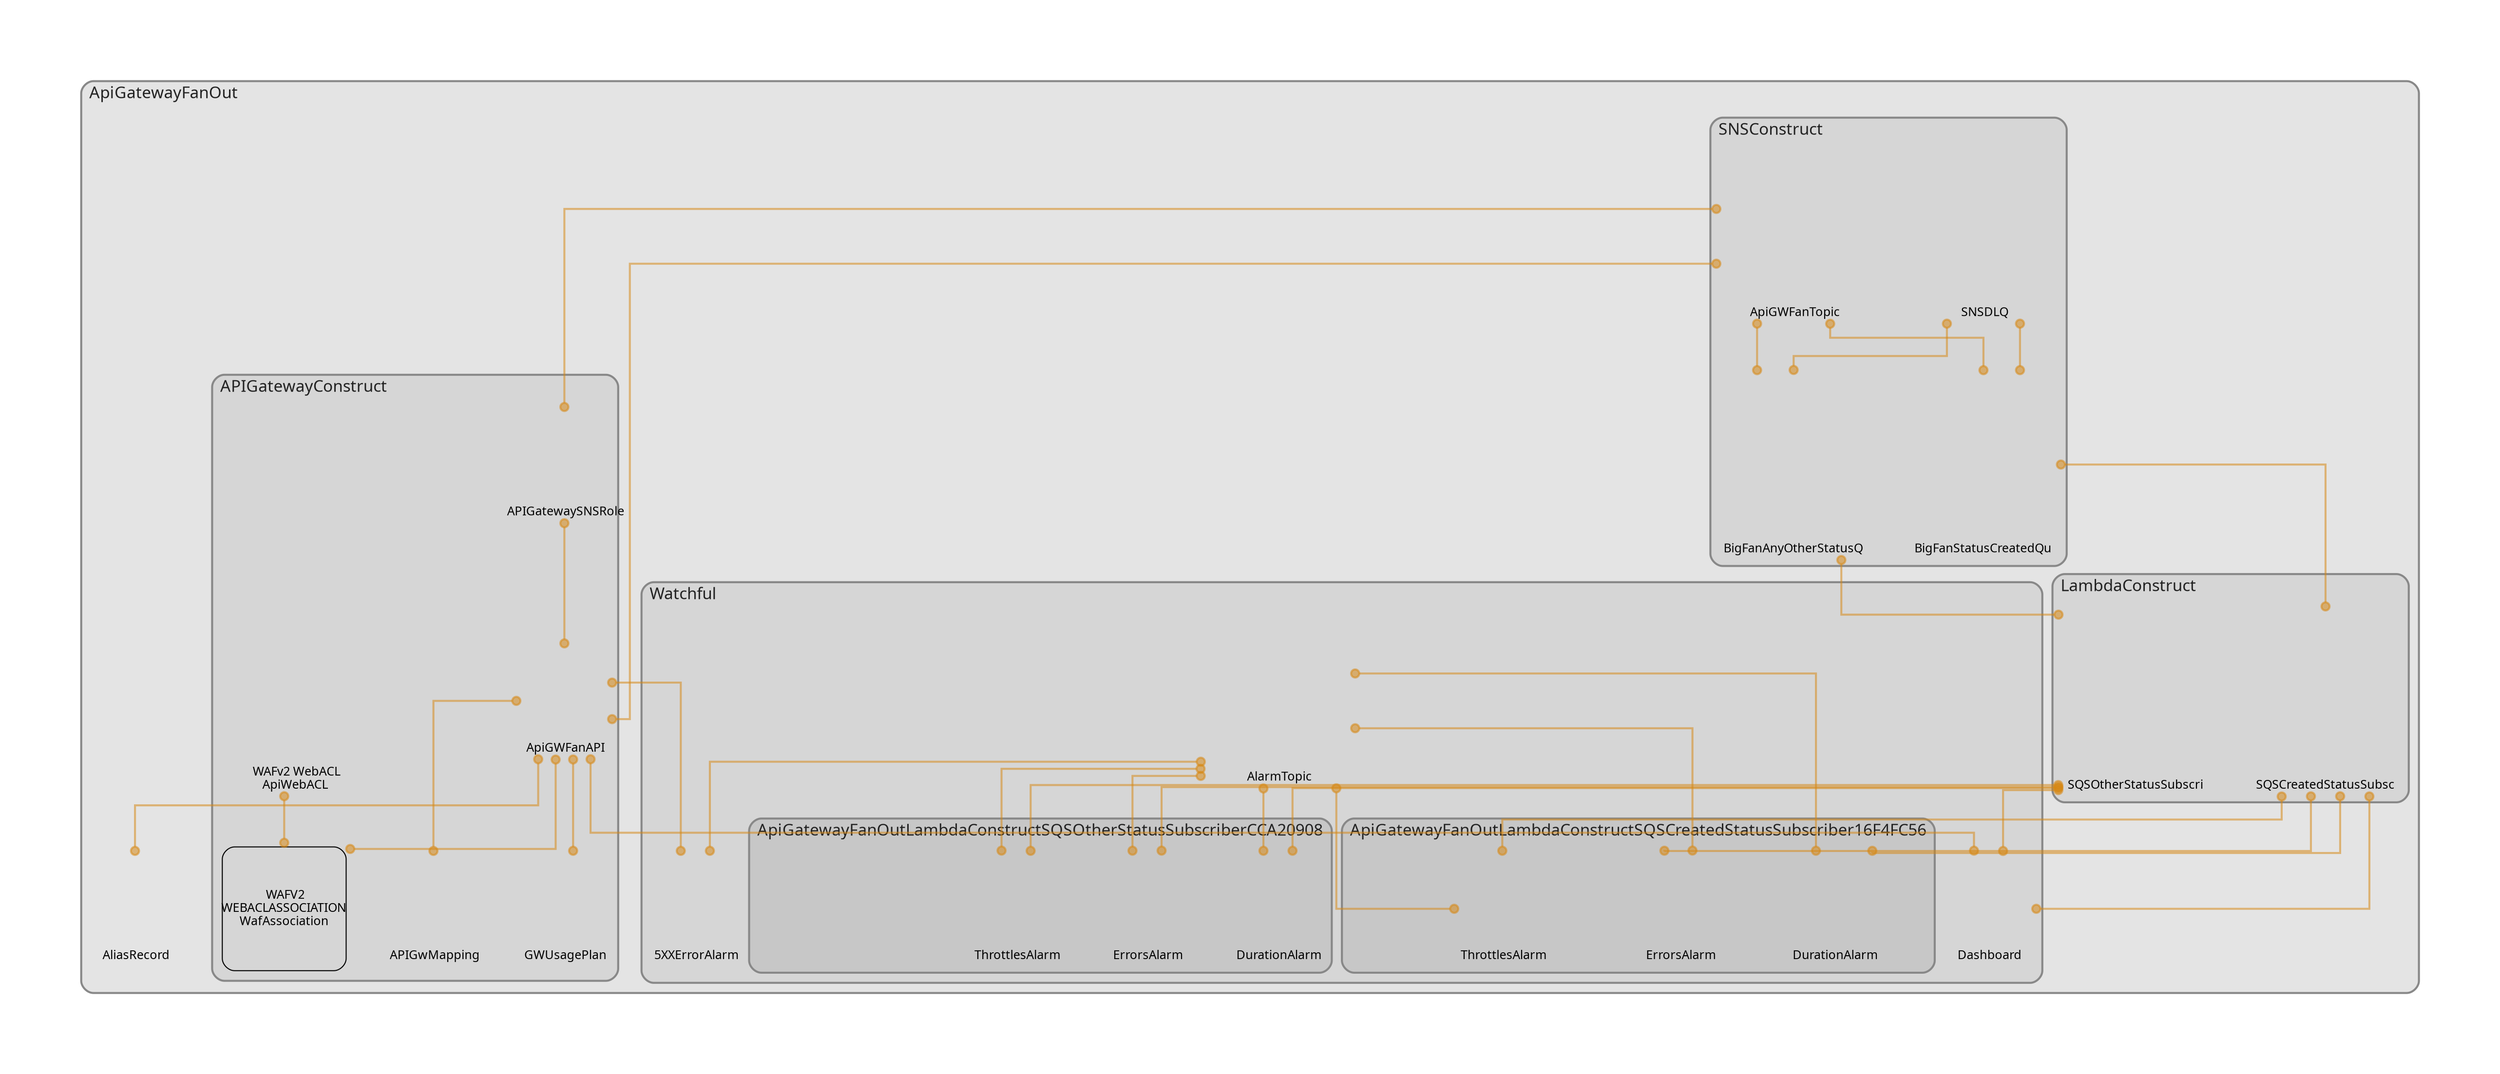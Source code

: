 digraph "Diagram" {
  splines = "ortho";
  pad = "1.0";
  nodesep = "0.60";
  ranksep = "0.75";
  fontname = "Sans-Serif";
  fontsize = "15";
  dpi = "200";
  rankdir = "BT";
  compound = "true";
  fontcolor = "#222222";
  edge [
    color = "#D5871488",
    penwidth = 2,
    arrowhead = "dot",
    arrowtail = "dot",
  ];
  node [
    shape = "box",
    style = "rounded",
    fixedsize = true,
    width = 1.7,
    height = 1.7,
    labelloc = "c",
    imagescale = true,
    fontname = "Sans-Serif",
    fontsize = 8,
    margin = 8,
  ];
  subgraph "ApiGatewayFanOut" {
    subgraph "cluster-SubGraph.ApiGatewayFanOut" {
      graph [
        label = "ApiGatewayFanOut",
        labelloc = "b",
        labeljust = "l",
        margin = "10",
        fontsize = "16",
        penwidth = "2",
        pencolor = "#888888",
        style = "filled,rounded",
        fillcolor = "#e4e4e4",
      ];
      "ApiGatewayFanOut/AliasRecord" [
        label = " AliasRecord",
        fontsize = 12,
        image = "/mnt/c/coderepo/cdk-api-gateway/node_modules/cdk-dia/icons/aws/Resource/Res_Networking-and-Content-Delivery/Res_48_Dark/Res_Amazon-Route-53-Hosted-Zone_48_Dark_gen.png",
        imagescale = "true",
        imagepos = "tc",
        penwidth = "0",
        shape = "node",
        fixedsize = "true",
        labelloc = "b",
        width = 1.2,
        height = 1.466,
      ];
      subgraph "cluster-SubGraph.Watchful" {
        graph [
          label = "Watchful",
          labelloc = "b",
          labeljust = "l",
          margin = "10",
          fontsize = "16",
          penwidth = "2",
          pencolor = "#888888",
          style = "filled,rounded",
          fillcolor = "#d6d6d6",
        ];
        "ApiGatewayFanOut/Watchful/AlarmTopic" [
          label = " AlarmTopic",
          fontsize = 12,
          image = "/mnt/c/coderepo/cdk-api-gateway/node_modules/cdk-dia/icons/aws/Service/Arch_App-Integration/Arch_64/Arch_AWS-Simple-Notification-Service_64@5x.png",
          imagescale = "true",
          imagepos = "tc",
          penwidth = "0",
          shape = "node",
          fixedsize = "true",
          labelloc = "b",
          width = 2,
          height = 2.266,
        ];
        "ApiGatewayFanOut/Watchful/Dashboard" [
          label = " Dashboard",
          fontsize = 12,
          image = "/mnt/c/coderepo/cdk-api-gateway/node_modules/cdk-dia/icons/aws/Service/Arch_Management-Governance/64/Arch_Amazon-CloudWatch_64@5x.png",
          imagescale = "true",
          imagepos = "tc",
          penwidth = "0",
          shape = "node",
          fixedsize = "true",
          labelloc = "b",
          width = 1.2,
          height = 1.466,
        ];
        "ApiGatewayFanOut/Watchful/ApiGatewayFanOutAPIGatewayConstructApiGWFanAPI42100D82/5XXErrorAlarm" [
          label = " 5XXErrorAlarm",
          fontsize = 12,
          image = "/mnt/c/coderepo/cdk-api-gateway/node_modules/cdk-dia/icons/aws/Service/Arch_Management-Governance/64/Arch_Amazon-CloudWatch_64@5x.png",
          imagescale = "true",
          imagepos = "tc",
          penwidth = "0",
          shape = "node",
          fixedsize = "true",
          labelloc = "b",
          width = 1.2,
          height = 1.466,
        ];
        subgraph "cluster-SubGraph.ApiGatewayFanOutLambdaConstructSQSCreatedStatusSubscriber16F4FC56" {
          graph [
            label = "ApiGatewayFanOutLambdaConstructSQSCreatedStatusSubscriber16F4FC56",
            labelloc = "b",
            labeljust = "l",
            margin = "10",
            fontsize = "16",
            penwidth = "2",
            pencolor = "#888888",
            style = "filled,rounded",
            fillcolor = "#c7c7c7",
          ];
          "ApiGatewayFanOut/Watchful/ApiGatewayFanOutLambdaConstructSQSCreatedStatusSubscriber16F4FC56/ErrorsAlarm" [
            label = " ErrorsAlarm",
            fontsize = 12,
            image = "/mnt/c/coderepo/cdk-api-gateway/node_modules/cdk-dia/icons/aws/Service/Arch_Management-Governance/64/Arch_Amazon-CloudWatch_64@5x.png",
            imagescale = "true",
            imagepos = "tc",
            penwidth = "0",
            shape = "node",
            fixedsize = "true",
            labelloc = "b",
            width = 1.2,
            height = 1.466,
          ];
          "ApiGatewayFanOut/Watchful/ApiGatewayFanOutLambdaConstructSQSCreatedStatusSubscriber16F4FC56/ThrottlesAlarm" [
            label = " ThrottlesAlarm",
            fontsize = 12,
            image = "/mnt/c/coderepo/cdk-api-gateway/node_modules/cdk-dia/icons/aws/Service/Arch_Management-Governance/64/Arch_Amazon-CloudWatch_64@5x.png",
            imagescale = "true",
            imagepos = "tc",
            penwidth = "0",
            shape = "node",
            fixedsize = "true",
            labelloc = "b",
            width = 1.2,
            height = 1.466,
          ];
          "ApiGatewayFanOut/Watchful/ApiGatewayFanOutLambdaConstructSQSCreatedStatusSubscriber16F4FC56/DurationAlarm" [
            label = " DurationAlarm",
            fontsize = 12,
            image = "/mnt/c/coderepo/cdk-api-gateway/node_modules/cdk-dia/icons/aws/Service/Arch_Management-Governance/64/Arch_Amazon-CloudWatch_64@5x.png",
            imagescale = "true",
            imagepos = "tc",
            penwidth = "0",
            shape = "node",
            fixedsize = "true",
            labelloc = "b",
            width = 1.2,
            height = 1.466,
          ];
        }
        subgraph "cluster-SubGraph.ApiGatewayFanOutLambdaConstructSQSOtherStatusSubscriberCCA20908" {
          graph [
            label = "ApiGatewayFanOutLambdaConstructSQSOtherStatusSubscriberCCA20908",
            labelloc = "b",
            labeljust = "l",
            margin = "10",
            fontsize = "16",
            penwidth = "2",
            pencolor = "#888888",
            style = "filled,rounded",
            fillcolor = "#c7c7c7",
          ];
          "ApiGatewayFanOut/Watchful/ApiGatewayFanOutLambdaConstructSQSOtherStatusSubscriberCCA20908/ErrorsAlarm" [
            label = " ErrorsAlarm",
            fontsize = 12,
            image = "/mnt/c/coderepo/cdk-api-gateway/node_modules/cdk-dia/icons/aws/Service/Arch_Management-Governance/64/Arch_Amazon-CloudWatch_64@5x.png",
            imagescale = "true",
            imagepos = "tc",
            penwidth = "0",
            shape = "node",
            fixedsize = "true",
            labelloc = "b",
            width = 1.2,
            height = 1.466,
          ];
          "ApiGatewayFanOut/Watchful/ApiGatewayFanOutLambdaConstructSQSOtherStatusSubscriberCCA20908/ThrottlesAlarm" [
            label = " ThrottlesAlarm",
            fontsize = 12,
            image = "/mnt/c/coderepo/cdk-api-gateway/node_modules/cdk-dia/icons/aws/Service/Arch_Management-Governance/64/Arch_Amazon-CloudWatch_64@5x.png",
            imagescale = "true",
            imagepos = "tc",
            penwidth = "0",
            shape = "node",
            fixedsize = "true",
            labelloc = "b",
            width = 1.2,
            height = 1.466,
          ];
          "ApiGatewayFanOut/Watchful/ApiGatewayFanOutLambdaConstructSQSOtherStatusSubscriberCCA20908/DurationAlarm" [
            label = " DurationAlarm",
            fontsize = 12,
            image = "/mnt/c/coderepo/cdk-api-gateway/node_modules/cdk-dia/icons/aws/Service/Arch_Management-Governance/64/Arch_Amazon-CloudWatch_64@5x.png",
            imagescale = "true",
            imagepos = "tc",
            penwidth = "0",
            shape = "node",
            fixedsize = "true",
            labelloc = "b",
            width = 1.2,
            height = 1.466,
          ];
        }
      }
      subgraph "cluster-SubGraph.SNSConstruct" {
        graph [
          label = "SNSConstruct",
          labelloc = "b",
          labeljust = "l",
          margin = "10",
          fontsize = "16",
          penwidth = "2",
          pencolor = "#888888",
          style = "filled,rounded",
          fillcolor = "#d6d6d6",
        ];
        "ApiGatewayFanOut/SNSConstruct/ApiGWFanTopic" [
          label = " ApiGWFanTopic",
          fontsize = 12,
          image = "/mnt/c/coderepo/cdk-api-gateway/node_modules/cdk-dia/icons/aws/Service/Arch_App-Integration/Arch_64/Arch_AWS-Simple-Notification-Service_64@5x.png",
          imagescale = "true",
          imagepos = "tc",
          penwidth = "0",
          shape = "node",
          fixedsize = "true",
          labelloc = "b",
          width = 2,
          height = 2.266,
        ];
        "ApiGatewayFanOut/SNSConstruct/SNSDLQ" [
          label = " SNSDLQ",
          fontsize = 12,
          image = "/mnt/c/coderepo/cdk-api-gateway/node_modules/cdk-dia/icons/aws/Service/Arch_App-Integration/Arch_64/Arch_AWS-Simple-Queue-Service_64@5x.png",
          imagescale = "true",
          imagepos = "tc",
          penwidth = "0",
          shape = "node",
          fixedsize = "true",
          labelloc = "b",
          width = 2,
          height = 2.266,
        ];
        "ApiGatewayFanOut/SNSConstruct/BigFanStatusCreatedQueue" [
          label = "\nBigFanStatusCreatedQu",
          fontsize = 12,
          image = "/mnt/c/coderepo/cdk-api-gateway/node_modules/cdk-dia/icons/aws/Service/Arch_App-Integration/Arch_64/Arch_AWS-Simple-Queue-Service_64@5x.png",
          imagescale = "true",
          imagepos = "tc",
          penwidth = "0",
          shape = "node",
          fixedsize = "true",
          labelloc = "b",
          width = 2,
          height = 2.4819999999999998,
        ];
        "ApiGatewayFanOut/SNSConstruct/BigFanAnyOtherStatusQueue" [
          label = "\nBigFanAnyOtherStatusQ",
          fontsize = 12,
          image = "/mnt/c/coderepo/cdk-api-gateway/node_modules/cdk-dia/icons/aws/Service/Arch_App-Integration/Arch_64/Arch_AWS-Simple-Queue-Service_64@5x.png",
          imagescale = "true",
          imagepos = "tc",
          penwidth = "0",
          shape = "node",
          fixedsize = "true",
          labelloc = "b",
          width = 2,
          height = 2.4819999999999998,
        ];
      }
      subgraph "cluster-SubGraph.LambdaConstruct" {
        graph [
          label = "LambdaConstruct",
          labelloc = "b",
          labeljust = "l",
          margin = "10",
          fontsize = "16",
          penwidth = "2",
          pencolor = "#888888",
          style = "filled,rounded",
          fillcolor = "#d6d6d6",
        ];
        "ApiGatewayFanOut/LambdaConstruct/SQSCreatedStatusSubscriber" [
          label = "\nSQSCreatedStatusSubsc",
          fontsize = 12,
          image = "/mnt/c/coderepo/cdk-api-gateway/node_modules/cdk-dia/icons/aws/Service/Arch_Compute/64/Arch_AWS-Lambda_64@5x.png",
          imagescale = "true",
          imagepos = "tc",
          penwidth = "0",
          shape = "node",
          fixedsize = "true",
          labelloc = "b",
          width = 2,
          height = 2.4819999999999998,
        ];
        "ApiGatewayFanOut/LambdaConstruct/SQSOtherStatusSubscriber" [
          label = "\nSQSOtherStatusSubscri",
          fontsize = 12,
          image = "/mnt/c/coderepo/cdk-api-gateway/node_modules/cdk-dia/icons/aws/Service/Arch_Compute/64/Arch_AWS-Lambda_64@5x.png",
          imagescale = "true",
          imagepos = "tc",
          penwidth = "0",
          shape = "node",
          fixedsize = "true",
          labelloc = "b",
          width = 2,
          height = 2.4819999999999998,
        ];
      }
      subgraph "cluster-SubGraph.APIGatewayConstruct" {
        graph [
          label = "APIGatewayConstruct",
          labelloc = "b",
          labeljust = "l",
          margin = "10",
          fontsize = "16",
          penwidth = "2",
          pencolor = "#888888",
          style = "filled,rounded",
          fillcolor = "#d6d6d6",
        ];
        "ApiGatewayFanOut/APIGatewayConstruct/ApiGWFanAPI" [
          label = " ApiGWFanAPI",
          fontsize = 12,
          image = "/mnt/c/coderepo/cdk-api-gateway/node_modules/cdk-dia/icons/aws/Service/Arch_Networking-Content/64/Arch_Amazon-API-Gateway_64@5x.png",
          imagescale = "true",
          imagepos = "tc",
          penwidth = "0",
          shape = "node",
          fixedsize = "true",
          labelloc = "b",
          width = 1.2,
          height = 1.466,
        ];
        "ApiGatewayFanOut/APIGatewayConstruct/GWUsagePlan" [
          label = " GWUsagePlan",
          fontsize = 12,
          image = "/mnt/c/coderepo/cdk-api-gateway/node_modules/cdk-dia/icons/aws/Service/Arch_Networking-Content/64/Arch_Amazon-API-Gateway_64@5x.png",
          imagescale = "true",
          imagepos = "tc",
          penwidth = "0",
          shape = "node",
          fixedsize = "true",
          labelloc = "b",
          width = 1.2,
          height = 1.466,
        ];
        "ApiGatewayFanOut/APIGatewayConstruct/APIGatewaySNSRole" [
          label = " APIGatewaySNSRole",
          fontsize = 12,
          image = "/mnt/c/coderepo/cdk-api-gateway/node_modules/cdk-dia/icons/aws/Service/Arch_Security-Identity-Compliance/64/Arch_AWS-Identity-and-Access-Management_64@5x.png",
          imagescale = "true",
          imagepos = "tc",
          penwidth = "0",
          shape = "node",
          fixedsize = "true",
          labelloc = "b",
          width = 1.2,
          height = 1.466,
        ];
        "ApiGatewayFanOut/APIGatewayConstruct/APIGwMapping" [
          label = " APIGwMapping",
          fontsize = 12,
          image = "/mnt/c/coderepo/cdk-api-gateway/node_modules/cdk-dia/icons/aws/Service/Arch_Networking-Content/64/Arch_Amazon-API-Gateway_64@5x.png",
          imagescale = "true",
          imagepos = "tc",
          penwidth = "0",
          shape = "node",
          fixedsize = "true",
          labelloc = "b",
          width = 1.2,
          height = 1.466,
        ];
        "ApiGatewayFanOut/APIGatewayConstruct/ApiWebACL" [
          label = " WAFv2 WebACL\nApiWebACL",
          fontsize = 12,
          image = "/mnt/c/coderepo/cdk-api-gateway/node_modules/cdk-dia/icons/aws/Service/Arch_Security-Identity-Compliance/64/Arch_AWS-WAF_64@5x.png",
          imagescale = "true",
          imagepos = "tc",
          penwidth = "0",
          shape = "node",
          fixedsize = "true",
          labelloc = "b",
          width = 2,
          height = 2.4819999999999998,
        ];
        "ApiGatewayFanOut/APIGatewayConstruct/WafAssociation" [
          label = " WAFV2\nWEBACLASSOCIATION\nWafAssociation",
          fontsize = 12,
        ];
      }
    }
  }
  "ApiGatewayFanOut/Watchful/Dashboard" -> "ApiGatewayFanOut/LambdaConstruct/SQSCreatedStatusSubscriber" [
    dir = "both",
  ];
  "ApiGatewayFanOut/Watchful/Dashboard" -> "ApiGatewayFanOut/LambdaConstruct/SQSOtherStatusSubscriber" [
    dir = "both",
  ];
  "ApiGatewayFanOut/Watchful/Dashboard" -> "ApiGatewayFanOut/APIGatewayConstruct/ApiGWFanAPI" [
    dir = "both",
  ];
  "ApiGatewayFanOut/Watchful/ApiGatewayFanOutLambdaConstructSQSCreatedStatusSubscriber16F4FC56/ErrorsAlarm" -> "ApiGatewayFanOut/Watchful/AlarmTopic" [
    dir = "both",
  ];
  "ApiGatewayFanOut/Watchful/ApiGatewayFanOutLambdaConstructSQSCreatedStatusSubscriber16F4FC56/ErrorsAlarm" -> "ApiGatewayFanOut/LambdaConstruct/SQSCreatedStatusSubscriber" [
    dir = "both",
  ];
  "ApiGatewayFanOut/Watchful/ApiGatewayFanOutLambdaConstructSQSCreatedStatusSubscriber16F4FC56/ThrottlesAlarm" -> "ApiGatewayFanOut/Watchful/AlarmTopic" [
    dir = "both",
  ];
  "ApiGatewayFanOut/Watchful/ApiGatewayFanOutLambdaConstructSQSCreatedStatusSubscriber16F4FC56/ThrottlesAlarm" -> "ApiGatewayFanOut/LambdaConstruct/SQSCreatedStatusSubscriber" [
    dir = "both",
  ];
  "ApiGatewayFanOut/Watchful/ApiGatewayFanOutLambdaConstructSQSCreatedStatusSubscriber16F4FC56/DurationAlarm" -> "ApiGatewayFanOut/Watchful/AlarmTopic" [
    dir = "both",
  ];
  "ApiGatewayFanOut/Watchful/ApiGatewayFanOutLambdaConstructSQSCreatedStatusSubscriber16F4FC56/DurationAlarm" -> "ApiGatewayFanOut/LambdaConstruct/SQSCreatedStatusSubscriber" [
    dir = "both",
  ];
  "ApiGatewayFanOut/Watchful/ApiGatewayFanOutLambdaConstructSQSOtherStatusSubscriberCCA20908/ErrorsAlarm" -> "ApiGatewayFanOut/Watchful/AlarmTopic" [
    dir = "both",
  ];
  "ApiGatewayFanOut/Watchful/ApiGatewayFanOutLambdaConstructSQSOtherStatusSubscriberCCA20908/ErrorsAlarm" -> "ApiGatewayFanOut/LambdaConstruct/SQSOtherStatusSubscriber" [
    dir = "both",
  ];
  "ApiGatewayFanOut/Watchful/ApiGatewayFanOutLambdaConstructSQSOtherStatusSubscriberCCA20908/ThrottlesAlarm" -> "ApiGatewayFanOut/Watchful/AlarmTopic" [
    dir = "both",
  ];
  "ApiGatewayFanOut/Watchful/ApiGatewayFanOutLambdaConstructSQSOtherStatusSubscriberCCA20908/ThrottlesAlarm" -> "ApiGatewayFanOut/LambdaConstruct/SQSOtherStatusSubscriber" [
    dir = "both",
  ];
  "ApiGatewayFanOut/Watchful/ApiGatewayFanOutLambdaConstructSQSOtherStatusSubscriberCCA20908/DurationAlarm" -> "ApiGatewayFanOut/Watchful/AlarmTopic" [
    dir = "both",
  ];
  "ApiGatewayFanOut/Watchful/ApiGatewayFanOutLambdaConstructSQSOtherStatusSubscriberCCA20908/DurationAlarm" -> "ApiGatewayFanOut/LambdaConstruct/SQSOtherStatusSubscriber" [
    dir = "both",
  ];
  "ApiGatewayFanOut/Watchful/ApiGatewayFanOutAPIGatewayConstructApiGWFanAPI42100D82/5XXErrorAlarm" -> "ApiGatewayFanOut/Watchful/AlarmTopic" [
    dir = "both",
  ];
  "ApiGatewayFanOut/Watchful/ApiGatewayFanOutAPIGatewayConstructApiGWFanAPI42100D82/5XXErrorAlarm" -> "ApiGatewayFanOut/APIGatewayConstruct/ApiGWFanAPI" [
    dir = "both",
  ];
  "ApiGatewayFanOut/SNSConstruct/BigFanStatusCreatedQueue" -> "ApiGatewayFanOut/SNSConstruct/SNSDLQ" [
    dir = "both",
  ];
  "ApiGatewayFanOut/SNSConstruct/BigFanStatusCreatedQueue" -> "ApiGatewayFanOut/SNSConstruct/ApiGWFanTopic" [
    dir = "both",
  ];
  "ApiGatewayFanOut/SNSConstruct/BigFanAnyOtherStatusQueue" -> "ApiGatewayFanOut/SNSConstruct/SNSDLQ" [
    dir = "both",
  ];
  "ApiGatewayFanOut/SNSConstruct/BigFanAnyOtherStatusQueue" -> "ApiGatewayFanOut/SNSConstruct/ApiGWFanTopic" [
    dir = "both",
  ];
  "ApiGatewayFanOut/LambdaConstruct/SQSCreatedStatusSubscriber" -> "ApiGatewayFanOut/SNSConstruct/BigFanStatusCreatedQueue" [
    dir = "both",
  ];
  "ApiGatewayFanOut/LambdaConstruct/SQSOtherStatusSubscriber" -> "ApiGatewayFanOut/SNSConstruct/BigFanAnyOtherStatusQueue" [
    dir = "both",
  ];
  "ApiGatewayFanOut/APIGatewayConstruct/ApiGWFanAPI" -> "ApiGatewayFanOut/SNSConstruct/ApiGWFanTopic" [
    dir = "both",
  ];
  "ApiGatewayFanOut/APIGatewayConstruct/ApiGWFanAPI" -> "ApiGatewayFanOut/APIGatewayConstruct/APIGatewaySNSRole" [
    dir = "both",
  ];
  "ApiGatewayFanOut/APIGatewayConstruct/GWUsagePlan" -> "ApiGatewayFanOut/APIGatewayConstruct/ApiGWFanAPI" [
    dir = "both",
  ];
  "ApiGatewayFanOut/APIGatewayConstruct/APIGatewaySNSRole" -> "ApiGatewayFanOut/SNSConstruct/ApiGWFanTopic" [
    dir = "both",
  ];
  "ApiGatewayFanOut/APIGatewayConstruct/APIGwMapping" -> "ApiGatewayFanOut/APIGatewayConstruct/ApiGWFanAPI" [
    dir = "both",
  ];
  "ApiGatewayFanOut/APIGatewayConstruct/WafAssociation" -> "ApiGatewayFanOut/APIGatewayConstruct/ApiWebACL" [
    dir = "both",
  ];
  "ApiGatewayFanOut/APIGatewayConstruct/WafAssociation" -> "ApiGatewayFanOut/APIGatewayConstruct/ApiGWFanAPI" [
    dir = "both",
  ];
  "ApiGatewayFanOut/AliasRecord" -> "ApiGatewayFanOut/APIGatewayConstruct/ApiGWFanAPI" [
    dir = "both",
  ];
}